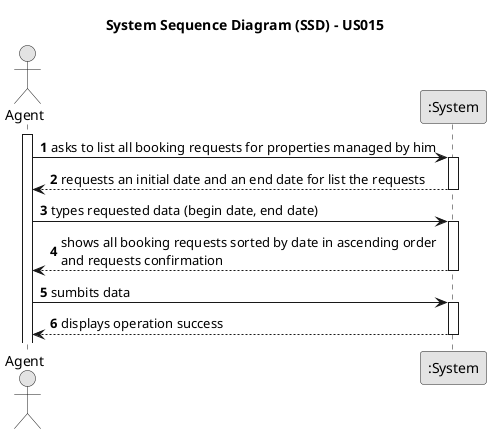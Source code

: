 @startuml
skinparam monochrome true
skinparam packageStyle rectangle
skinparam shadowing false

title System Sequence Diagram (SSD) - US015

autonumber

actor "Agent" as Agent
participant ":System" as System

activate Agent

    Agent -> System : asks to list all booking requests for properties managed by him
    activate System

        System --> Agent : requests an initial date and an end date for list the requests
    deactivate System

    Agent -> System : types requested data (begin date, end date)
    activate System

        System --> Agent : shows all booking requests sorted by date in ascending order \nand requests confirmation
    deactivate System

        Agent -> System : sumbits data
    activate System

        System --> Agent : displays operation success
    deactivate System

@enduml